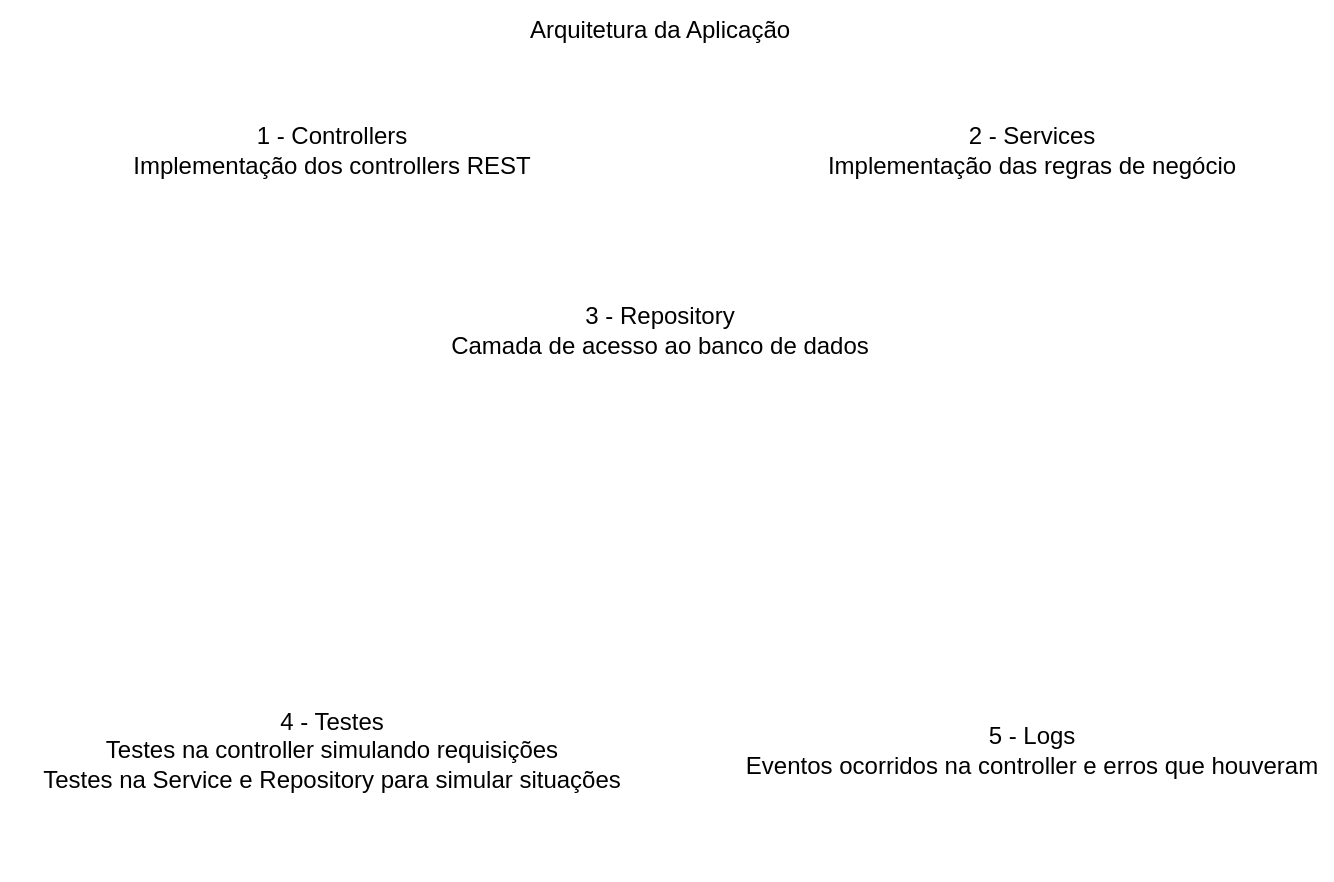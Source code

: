<mxfile version="23.1.5" type="device">
  <diagram name="Arquitetura" id="mP3Fc1pjOxM6ujIy9Wsg">
    <mxGraphModel dx="1195" dy="698" grid="1" gridSize="10" guides="1" tooltips="1" connect="1" arrows="1" fold="1" page="1" pageScale="1" pageWidth="827" pageHeight="1169" math="0" shadow="0">
      <root>
        <mxCell id="0" />
        <mxCell id="1" parent="0" />
        <mxCell id="vEnjAo9VtHNqRXpmLjMI-1" value="Arquitetura da Aplicação" style="text;html=1;align=center;verticalAlign=middle;whiteSpace=wrap;rounded=0;" vertex="1" parent="1">
          <mxGeometry x="84" y="50" width="660" height="30" as="geometry" />
        </mxCell>
        <mxCell id="vEnjAo9VtHNqRXpmLjMI-2" value="1 - Controllers&lt;br&gt;Implementação dos controllers REST" style="text;html=1;align=center;verticalAlign=middle;whiteSpace=wrap;rounded=0;" vertex="1" parent="1">
          <mxGeometry x="100" y="60" width="300" height="130" as="geometry" />
        </mxCell>
        <mxCell id="vEnjAo9VtHNqRXpmLjMI-3" value="2 - Services&lt;br&gt;Implementação das regras de negócio" style="text;html=1;align=center;verticalAlign=middle;whiteSpace=wrap;rounded=0;" vertex="1" parent="1">
          <mxGeometry x="450" y="60" width="300" height="130" as="geometry" />
        </mxCell>
        <mxCell id="vEnjAo9VtHNqRXpmLjMI-4" value="3 - Repository&lt;br&gt;Camada de acesso ao banco de dados" style="text;html=1;align=center;verticalAlign=middle;whiteSpace=wrap;rounded=0;" vertex="1" parent="1">
          <mxGeometry x="264" y="150" width="300" height="130" as="geometry" />
        </mxCell>
        <mxCell id="vEnjAo9VtHNqRXpmLjMI-5" value="4 - Testes&lt;br&gt;Testes na controller simulando requisições&lt;br&gt;Testes na Service e Repository para simular situações" style="text;html=1;align=center;verticalAlign=middle;whiteSpace=wrap;rounded=0;" vertex="1" parent="1">
          <mxGeometry x="100" y="360" width="300" height="130" as="geometry" />
        </mxCell>
        <mxCell id="vEnjAo9VtHNqRXpmLjMI-6" value="5 - Logs&lt;br&gt;Eventos ocorridos na controller e erros que houveram" style="text;html=1;align=center;verticalAlign=middle;whiteSpace=wrap;rounded=0;" vertex="1" parent="1">
          <mxGeometry x="450" y="360" width="300" height="130" as="geometry" />
        </mxCell>
      </root>
    </mxGraphModel>
  </diagram>
</mxfile>
